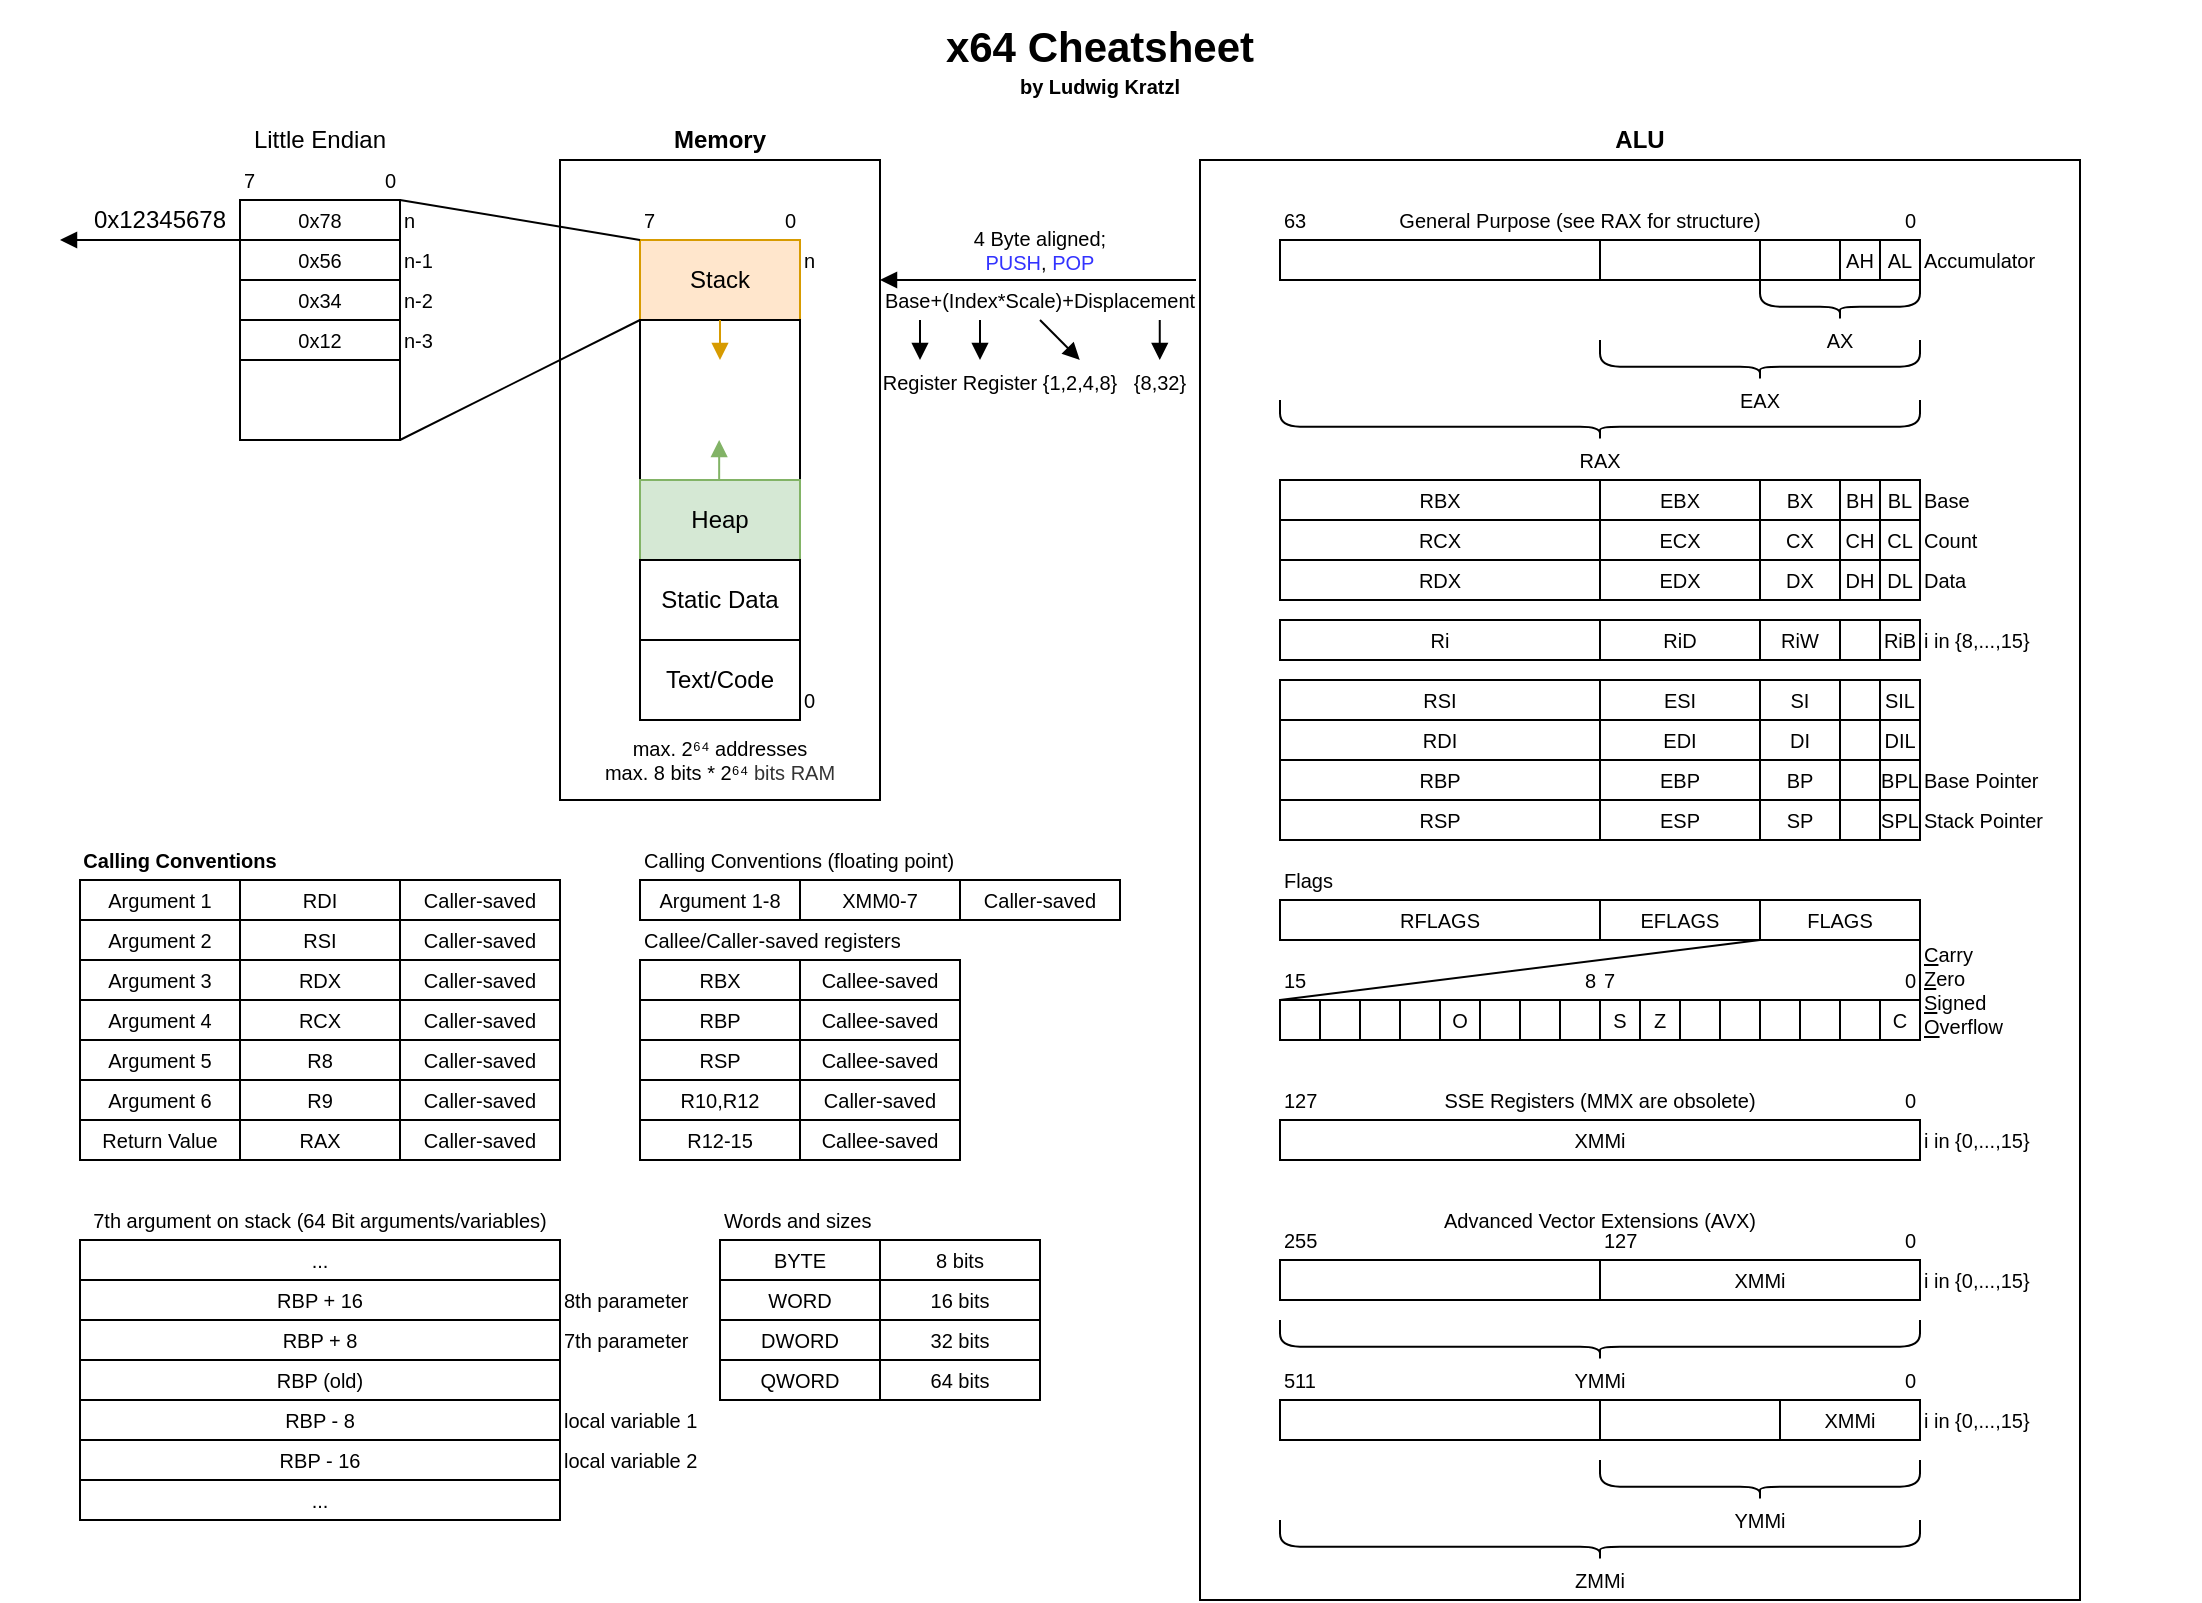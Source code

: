 <mxfile version="13.6.2" type="device"><diagram id="L7l8obHha0XomcwsgLsj" name="Page-1"><mxGraphModel dx="540" dy="326" grid="1" gridSize="10" guides="1" tooltips="1" connect="1" arrows="1" fold="1" page="1" pageScale="1" pageWidth="1100" pageHeight="850" math="0" shadow="0"><root><mxCell id="0"/><mxCell id="1" parent="0"/><mxCell id="zMJIa8qt8QKHRDl67HnO-2" value="&lt;b&gt;Memory&lt;/b&gt;" style="text;html=1;strokeColor=none;fillColor=none;align=center;verticalAlign=middle;whiteSpace=wrap;rounded=0;" parent="1" vertex="1"><mxGeometry x="280" y="60" width="160" height="20" as="geometry"/></mxCell><mxCell id="zMJIa8qt8QKHRDl67HnO-3" value="" style="rounded=0;whiteSpace=wrap;html=1;" parent="1" vertex="1"><mxGeometry x="280" y="80" width="160" height="320" as="geometry"/></mxCell><mxCell id="zMJIa8qt8QKHRDl67HnO-4" value="Stack" style="rounded=0;whiteSpace=wrap;html=1;fillColor=#ffe6cc;strokeColor=#d79b00;" parent="1" vertex="1"><mxGeometry x="320" y="120" width="80" height="40" as="geometry"/></mxCell><mxCell id="zMJIa8qt8QKHRDl67HnO-6" value="" style="rounded=0;whiteSpace=wrap;html=1;fillColor=none;" parent="1" vertex="1"><mxGeometry x="320" y="160" width="80" height="80" as="geometry"/></mxCell><mxCell id="zMJIa8qt8QKHRDl67HnO-7" value="Heap" style="rounded=0;whiteSpace=wrap;html=1;fillColor=#d5e8d4;strokeColor=#82b366;" parent="1" vertex="1"><mxGeometry x="320" y="240" width="80" height="40" as="geometry"/></mxCell><mxCell id="zMJIa8qt8QKHRDl67HnO-8" value="" style="endArrow=block;html=1;endFill=1;fillColor=#d5e8d4;strokeColor=#82b366;" parent="1" edge="1"><mxGeometry width="50" height="50" relative="1" as="geometry"><mxPoint x="359.58" y="240" as="sourcePoint"/><mxPoint x="359.58" y="220" as="targetPoint"/></mxGeometry></mxCell><mxCell id="zMJIa8qt8QKHRDl67HnO-10" value="" style="endArrow=block;html=1;endFill=1;fillColor=#ffe6cc;strokeColor=#d79b00;" parent="1" edge="1"><mxGeometry width="50" height="50" relative="1" as="geometry"><mxPoint x="360.0" y="160" as="sourcePoint"/><mxPoint x="360.0" y="180" as="targetPoint"/></mxGeometry></mxCell><mxCell id="zMJIa8qt8QKHRDl67HnO-11" value="0" style="text;html=1;strokeColor=none;fillColor=none;align=left;verticalAlign=middle;whiteSpace=wrap;rounded=0;fontSize=10;" parent="1" vertex="1"><mxGeometry x="400" y="340" width="40" height="20" as="geometry"/></mxCell><mxCell id="zMJIa8qt8QKHRDl67HnO-12" value="n" style="text;html=1;strokeColor=none;fillColor=none;align=left;verticalAlign=middle;whiteSpace=wrap;rounded=0;fontSize=10;horizontal=1;" parent="1" vertex="1"><mxGeometry x="400" y="120" width="40" height="20" as="geometry"/></mxCell><mxCell id="zMJIa8qt8QKHRDl67HnO-14" value="0" style="text;html=1;strokeColor=none;fillColor=none;align=right;verticalAlign=middle;whiteSpace=wrap;rounded=0;fontSize=10;" parent="1" vertex="1"><mxGeometry x="360" y="100" width="40" height="20" as="geometry"/></mxCell><mxCell id="zMJIa8qt8QKHRDl67HnO-15" value="7" style="text;html=1;strokeColor=none;fillColor=none;align=left;verticalAlign=middle;whiteSpace=wrap;rounded=0;fontSize=10;" parent="1" vertex="1"><mxGeometry x="320" y="100" width="40" height="20" as="geometry"/></mxCell><mxCell id="zMJIa8qt8QKHRDl67HnO-16" value="Static Data" style="rounded=0;whiteSpace=wrap;html=1;" parent="1" vertex="1"><mxGeometry x="320" y="280" width="80" height="40" as="geometry"/></mxCell><mxCell id="zMJIa8qt8QKHRDl67HnO-17" value="Text/Code" style="rounded=0;whiteSpace=wrap;html=1;" parent="1" vertex="1"><mxGeometry x="320" y="320" width="80" height="40" as="geometry"/></mxCell><mxCell id="zMJIa8qt8QKHRDl67HnO-18" value="&lt;font style=&quot;font-size: 10px&quot;&gt;max. 2⁶⁴ addresses&lt;br&gt;max. 8 bits * 2⁶⁴&amp;nbsp;&lt;font color=&quot;#333333&quot; style=&quot;font-size: 10px&quot;&gt;&lt;span style=&quot;background-color: rgb(255 , 255 , 255)&quot;&gt;bits RAM&lt;/span&gt;&lt;/font&gt;&lt;/font&gt;" style="text;html=1;strokeColor=none;fillColor=none;align=center;verticalAlign=middle;whiteSpace=wrap;rounded=0;fontSize=10;" parent="1" vertex="1"><mxGeometry x="280" y="360" width="160" height="40" as="geometry"/></mxCell><mxCell id="zMJIa8qt8QKHRDl67HnO-19" value="" style="rounded=0;whiteSpace=wrap;html=1;fillColor=none;fontSize=10;align=left;" parent="1" vertex="1"><mxGeometry x="120" y="100" width="80" height="120" as="geometry"/></mxCell><mxCell id="zMJIa8qt8QKHRDl67HnO-22" value="0x78" style="rounded=0;whiteSpace=wrap;html=1;fillColor=none;fontSize=10;align=center;" parent="1" vertex="1"><mxGeometry x="120" y="100" width="80" height="20" as="geometry"/></mxCell><mxCell id="zMJIa8qt8QKHRDl67HnO-29" style="edgeStyle=orthogonalEdgeStyle;rounded=0;orthogonalLoop=1;jettySize=auto;html=1;exitX=0;exitY=0;exitDx=0;exitDy=0;endArrow=block;endFill=1;fontSize=10;" parent="1" source="zMJIa8qt8QKHRDl67HnO-23" edge="1"><mxGeometry relative="1" as="geometry"><mxPoint x="30" y="120" as="targetPoint"/><Array as="points"><mxPoint x="100" y="120"/><mxPoint x="100" y="120"/></Array></mxGeometry></mxCell><mxCell id="zMJIa8qt8QKHRDl67HnO-23" value="0x56" style="rounded=0;whiteSpace=wrap;html=1;fillColor=none;fontSize=10;align=center;" parent="1" vertex="1"><mxGeometry x="120" y="120" width="80" height="20" as="geometry"/></mxCell><mxCell id="zMJIa8qt8QKHRDl67HnO-24" value="0x34" style="rounded=0;whiteSpace=wrap;html=1;fillColor=none;fontSize=10;align=center;" parent="1" vertex="1"><mxGeometry x="120" y="140" width="80" height="20" as="geometry"/></mxCell><mxCell id="zMJIa8qt8QKHRDl67HnO-25" value="0x12" style="rounded=0;whiteSpace=wrap;html=1;fillColor=none;fontSize=10;align=center;" parent="1" vertex="1"><mxGeometry x="120" y="160" width="80" height="20" as="geometry"/></mxCell><mxCell id="zMJIa8qt8QKHRDl67HnO-26" value="7" style="text;html=1;strokeColor=none;fillColor=none;align=left;verticalAlign=middle;whiteSpace=wrap;rounded=0;fontSize=10;" parent="1" vertex="1"><mxGeometry x="120" y="80" width="40" height="20" as="geometry"/></mxCell><mxCell id="zMJIa8qt8QKHRDl67HnO-27" value="0" style="text;html=1;strokeColor=none;fillColor=none;align=right;verticalAlign=middle;whiteSpace=wrap;rounded=0;fontSize=10;" parent="1" vertex="1"><mxGeometry x="160" y="80" width="40" height="20" as="geometry"/></mxCell><mxCell id="zMJIa8qt8QKHRDl67HnO-28" value="Little Endian" style="text;html=1;strokeColor=none;fillColor=none;align=center;verticalAlign=middle;whiteSpace=wrap;rounded=0;" parent="1" vertex="1"><mxGeometry x="120" y="60" width="80" height="20" as="geometry"/></mxCell><mxCell id="zMJIa8qt8QKHRDl67HnO-30" value="0x12345678" style="text;html=1;strokeColor=none;fillColor=none;align=center;verticalAlign=middle;whiteSpace=wrap;rounded=0;" parent="1" vertex="1"><mxGeometry x="40" y="100" width="80" height="20" as="geometry"/></mxCell><mxCell id="zMJIa8qt8QKHRDl67HnO-32" value="" style="endArrow=none;html=1;fontSize=10;exitX=1;exitY=1;exitDx=0;exitDy=0;entryX=0;entryY=0;entryDx=0;entryDy=0;" parent="1" source="zMJIa8qt8QKHRDl67HnO-19" target="zMJIa8qt8QKHRDl67HnO-6" edge="1"><mxGeometry width="50" height="50" relative="1" as="geometry"><mxPoint x="230" y="230" as="sourcePoint"/><mxPoint x="280" y="180" as="targetPoint"/></mxGeometry></mxCell><mxCell id="zMJIa8qt8QKHRDl67HnO-33" value="" style="endArrow=none;html=1;fontSize=10;entryX=0;entryY=0;entryDx=0;entryDy=0;exitX=1;exitY=1;exitDx=0;exitDy=0;" parent="1" source="zMJIa8qt8QKHRDl67HnO-27" target="zMJIa8qt8QKHRDl67HnO-4" edge="1"><mxGeometry width="50" height="50" relative="1" as="geometry"><mxPoint x="230" y="230" as="sourcePoint"/><mxPoint x="280" y="180" as="targetPoint"/></mxGeometry></mxCell><mxCell id="zMJIa8qt8QKHRDl67HnO-34" value="n" style="text;html=1;strokeColor=none;fillColor=none;align=left;verticalAlign=middle;whiteSpace=wrap;rounded=0;fontSize=10;horizontal=1;" parent="1" vertex="1"><mxGeometry x="200" y="100" width="40" height="20" as="geometry"/></mxCell><mxCell id="zMJIa8qt8QKHRDl67HnO-35" value="n-1" style="text;html=1;strokeColor=none;fillColor=none;align=left;verticalAlign=middle;whiteSpace=wrap;rounded=0;fontSize=10;horizontal=1;" parent="1" vertex="1"><mxGeometry x="200" y="120" width="40" height="20" as="geometry"/></mxCell><mxCell id="zMJIa8qt8QKHRDl67HnO-36" value="n-2" style="text;html=1;strokeColor=none;fillColor=none;align=left;verticalAlign=middle;whiteSpace=wrap;rounded=0;fontSize=10;horizontal=1;" parent="1" vertex="1"><mxGeometry x="200" y="140" width="40" height="20" as="geometry"/></mxCell><mxCell id="zMJIa8qt8QKHRDl67HnO-37" value="n-3" style="text;html=1;strokeColor=none;fillColor=none;align=left;verticalAlign=middle;whiteSpace=wrap;rounded=0;fontSize=10;horizontal=1;" parent="1" vertex="1"><mxGeometry x="200" y="160" width="40" height="20" as="geometry"/></mxCell><mxCell id="zMJIa8qt8QKHRDl67HnO-40" value="" style="rounded=0;whiteSpace=wrap;html=1;" parent="1" vertex="1"><mxGeometry x="600" y="80" width="440" height="720" as="geometry"/></mxCell><mxCell id="zMJIa8qt8QKHRDl67HnO-41" value="&lt;b&gt;ALU&lt;/b&gt;" style="text;html=1;strokeColor=none;fillColor=none;align=center;verticalAlign=middle;whiteSpace=wrap;rounded=0;" parent="1" vertex="1"><mxGeometry x="600" y="60" width="440" height="20" as="geometry"/></mxCell><mxCell id="zMJIa8qt8QKHRDl67HnO-42" value="" style="endArrow=block;html=1;fontSize=10;entryX=1;entryY=1;entryDx=0;entryDy=0;endFill=1;" parent="1" target="zMJIa8qt8QKHRDl67HnO-12" edge="1"><mxGeometry width="50" height="50" relative="1" as="geometry"><mxPoint x="598" y="140" as="sourcePoint"/><mxPoint x="550" y="110" as="targetPoint"/></mxGeometry></mxCell><mxCell id="zMJIa8qt8QKHRDl67HnO-43" value="4 Byte aligned;&lt;br&gt;&lt;font color=&quot;#3333ff&quot;&gt;PUSH&lt;/font&gt;, &lt;font color=&quot;#3333ff&quot;&gt;POP&lt;/font&gt;" style="text;html=1;strokeColor=none;fillColor=none;align=center;verticalAlign=middle;whiteSpace=wrap;rounded=0;fontSize=10;" parent="1" vertex="1"><mxGeometry x="450" y="110" width="140" height="30" as="geometry"/></mxCell><mxCell id="zMJIa8qt8QKHRDl67HnO-44" value="Base+(Index*Scale)+Displacement" style="text;html=1;strokeColor=none;fillColor=none;align=center;verticalAlign=middle;whiteSpace=wrap;rounded=0;fontSize=10;" parent="1" vertex="1"><mxGeometry x="440" y="140" width="160" height="20" as="geometry"/></mxCell><mxCell id="zMJIa8qt8QKHRDl67HnO-45" value="" style="endArrow=block;html=1;fontSize=10;endFill=1;" parent="1" target="zMJIa8qt8QKHRDl67HnO-46" edge="1"><mxGeometry width="50" height="50" relative="1" as="geometry"><mxPoint x="460" y="160" as="sourcePoint"/><mxPoint x="460" y="180" as="targetPoint"/></mxGeometry></mxCell><mxCell id="zMJIa8qt8QKHRDl67HnO-46" value="&lt;font style=&quot;font-size: 10px&quot;&gt;Register&lt;/font&gt;" style="text;html=1;strokeColor=none;fillColor=none;align=center;verticalAlign=bottom;whiteSpace=wrap;rounded=0;" parent="1" vertex="1"><mxGeometry x="440" y="180" width="40" height="20" as="geometry"/></mxCell><mxCell id="zMJIa8qt8QKHRDl67HnO-47" value="&lt;font style=&quot;font-size: 10px&quot;&gt;Register&lt;/font&gt;" style="text;html=1;strokeColor=none;fillColor=none;align=center;verticalAlign=bottom;whiteSpace=wrap;rounded=0;" parent="1" vertex="1"><mxGeometry x="480" y="180" width="40" height="20" as="geometry"/></mxCell><mxCell id="zMJIa8qt8QKHRDl67HnO-48" value="&lt;font style=&quot;font-size: 10px&quot;&gt;{1,2,4,8}&lt;/font&gt;" style="text;html=1;strokeColor=none;fillColor=none;align=center;verticalAlign=bottom;whiteSpace=wrap;rounded=0;" parent="1" vertex="1"><mxGeometry x="520" y="180" width="40" height="20" as="geometry"/></mxCell><mxCell id="zMJIa8qt8QKHRDl67HnO-49" value="&lt;font style=&quot;font-size: 10px&quot;&gt;{8,32}&lt;/font&gt;" style="text;html=1;strokeColor=none;fillColor=none;align=center;verticalAlign=bottom;whiteSpace=wrap;rounded=0;" parent="1" vertex="1"><mxGeometry x="560" y="180" width="40" height="20" as="geometry"/></mxCell><mxCell id="zMJIa8qt8QKHRDl67HnO-50" value="" style="endArrow=block;html=1;fontSize=10;endFill=1;" parent="1" edge="1"><mxGeometry width="50" height="50" relative="1" as="geometry"><mxPoint x="490" y="160" as="sourcePoint"/><mxPoint x="490" y="180" as="targetPoint"/></mxGeometry></mxCell><mxCell id="zMJIa8qt8QKHRDl67HnO-51" value="" style="endArrow=block;html=1;fontSize=10;endFill=1;exitX=0.5;exitY=1;exitDx=0;exitDy=0;" parent="1" source="zMJIa8qt8QKHRDl67HnO-44" edge="1"><mxGeometry width="50" height="50" relative="1" as="geometry"><mxPoint x="539.88" y="160" as="sourcePoint"/><mxPoint x="539.88" y="180" as="targetPoint"/></mxGeometry></mxCell><mxCell id="zMJIa8qt8QKHRDl67HnO-52" value="" style="endArrow=block;html=1;fontSize=10;endFill=1;" parent="1" edge="1"><mxGeometry width="50" height="50" relative="1" as="geometry"><mxPoint x="579.88" y="160" as="sourcePoint"/><mxPoint x="579.88" y="180" as="targetPoint"/></mxGeometry></mxCell><mxCell id="zMJIa8qt8QKHRDl67HnO-165" value="" style="group" parent="1" vertex="1" connectable="0"><mxGeometry x="640" y="540" width="390" height="260" as="geometry"/></mxCell><mxCell id="zMJIa8qt8QKHRDl67HnO-130" value="SSE Registers (MMX are obsolete)" style="text;html=1;strokeColor=none;fillColor=none;align=center;verticalAlign=middle;whiteSpace=wrap;rounded=0;fontSize=10;" parent="zMJIa8qt8QKHRDl67HnO-165" vertex="1"><mxGeometry width="320" height="20" as="geometry"/></mxCell><mxCell id="zMJIa8qt8QKHRDl67HnO-139" value="XMMi" style="rounded=0;whiteSpace=wrap;html=1;fillColor=none;fontSize=10;align=center;" parent="zMJIa8qt8QKHRDl67HnO-165" vertex="1"><mxGeometry y="20" width="320" height="20" as="geometry"/></mxCell><mxCell id="zMJIa8qt8QKHRDl67HnO-140" value="i in {0,...,15}" style="text;html=1;strokeColor=none;fillColor=none;align=left;verticalAlign=middle;whiteSpace=wrap;rounded=0;fontSize=10;" parent="zMJIa8qt8QKHRDl67HnO-165" vertex="1"><mxGeometry x="320" y="20" width="70" height="20" as="geometry"/></mxCell><mxCell id="zMJIa8qt8QKHRDl67HnO-141" value="Advanced Vector Extensions (AVX)" style="text;html=1;strokeColor=none;fillColor=none;align=center;verticalAlign=middle;whiteSpace=wrap;rounded=0;fontSize=10;" parent="zMJIa8qt8QKHRDl67HnO-165" vertex="1"><mxGeometry y="60" width="320" height="20" as="geometry"/></mxCell><mxCell id="zMJIa8qt8QKHRDl67HnO-142" value="" style="rounded=0;whiteSpace=wrap;html=1;fillColor=none;fontSize=10;align=center;" parent="zMJIa8qt8QKHRDl67HnO-165" vertex="1"><mxGeometry y="90" width="320" height="20" as="geometry"/></mxCell><mxCell id="zMJIa8qt8QKHRDl67HnO-143" value="0" style="text;html=1;strokeColor=none;fillColor=none;align=right;verticalAlign=middle;whiteSpace=wrap;rounded=0;fontSize=10;" parent="zMJIa8qt8QKHRDl67HnO-165" vertex="1"><mxGeometry x="280" y="70" width="40" height="20" as="geometry"/></mxCell><mxCell id="zMJIa8qt8QKHRDl67HnO-144" value="255" style="text;html=1;strokeColor=none;fillColor=none;align=left;verticalAlign=middle;whiteSpace=wrap;rounded=0;fontSize=10;" parent="zMJIa8qt8QKHRDl67HnO-165" vertex="1"><mxGeometry y="70" width="40" height="20" as="geometry"/></mxCell><mxCell id="zMJIa8qt8QKHRDl67HnO-145" value="" style="rounded=0;whiteSpace=wrap;html=1;fillColor=none;fontSize=10;align=center;" parent="zMJIa8qt8QKHRDl67HnO-165" vertex="1"><mxGeometry y="160" width="320" height="20" as="geometry"/></mxCell><mxCell id="zMJIa8qt8QKHRDl67HnO-146" value="511" style="text;html=1;strokeColor=none;fillColor=none;align=left;verticalAlign=middle;whiteSpace=wrap;rounded=0;fontSize=10;" parent="zMJIa8qt8QKHRDl67HnO-165" vertex="1"><mxGeometry y="140" width="40" height="20" as="geometry"/></mxCell><mxCell id="zMJIa8qt8QKHRDl67HnO-147" value="0" style="text;html=1;strokeColor=none;fillColor=none;align=right;verticalAlign=middle;whiteSpace=wrap;rounded=0;fontSize=10;" parent="zMJIa8qt8QKHRDl67HnO-165" vertex="1"><mxGeometry x="280" y="140" width="40" height="20" as="geometry"/></mxCell><mxCell id="zMJIa8qt8QKHRDl67HnO-148" value="i in {0,...,15}" style="text;html=1;strokeColor=none;fillColor=none;align=left;verticalAlign=middle;whiteSpace=wrap;rounded=0;fontSize=10;" parent="zMJIa8qt8QKHRDl67HnO-165" vertex="1"><mxGeometry x="320" y="90" width="70" height="20" as="geometry"/></mxCell><mxCell id="zMJIa8qt8QKHRDl67HnO-149" value="i in {0,...,15}" style="text;html=1;strokeColor=none;fillColor=none;align=left;verticalAlign=middle;whiteSpace=wrap;rounded=0;fontSize=10;" parent="zMJIa8qt8QKHRDl67HnO-165" vertex="1"><mxGeometry x="320" y="160" width="70" height="20" as="geometry"/></mxCell><mxCell id="zMJIa8qt8QKHRDl67HnO-151" value="XMMi" style="rounded=0;whiteSpace=wrap;html=1;fillColor=none;fontSize=10;align=center;" parent="zMJIa8qt8QKHRDl67HnO-165" vertex="1"><mxGeometry x="160" y="90" width="160" height="20" as="geometry"/></mxCell><mxCell id="zMJIa8qt8QKHRDl67HnO-152" value="127" style="text;html=1;strokeColor=none;fillColor=none;align=left;verticalAlign=middle;whiteSpace=wrap;rounded=0;fontSize=10;" parent="zMJIa8qt8QKHRDl67HnO-165" vertex="1"><mxGeometry x="160" y="70" width="40" height="20" as="geometry"/></mxCell><mxCell id="zMJIa8qt8QKHRDl67HnO-153" value="" style="shape=curlyBracket;whiteSpace=wrap;html=1;rounded=1;fillColor=none;fontSize=10;align=center;size=0.333;rotation=-90;" parent="zMJIa8qt8QKHRDl67HnO-165" vertex="1"><mxGeometry x="150" y="-30" width="20" height="320" as="geometry"/></mxCell><mxCell id="zMJIa8qt8QKHRDl67HnO-154" value="YMMi" style="text;html=1;strokeColor=none;fillColor=none;align=center;verticalAlign=middle;whiteSpace=wrap;rounded=0;fontSize=10;" parent="zMJIa8qt8QKHRDl67HnO-165" vertex="1"><mxGeometry x="140" y="140" width="40" height="20" as="geometry"/></mxCell><mxCell id="zMJIa8qt8QKHRDl67HnO-155" value="" style="rounded=0;whiteSpace=wrap;html=1;fillColor=none;fontSize=10;align=center;" parent="zMJIa8qt8QKHRDl67HnO-165" vertex="1"><mxGeometry x="160" y="160" width="160" height="20" as="geometry"/></mxCell><mxCell id="zMJIa8qt8QKHRDl67HnO-156" value="XMMi" style="rounded=0;whiteSpace=wrap;html=1;fillColor=none;fontSize=10;align=center;" parent="zMJIa8qt8QKHRDl67HnO-165" vertex="1"><mxGeometry x="250" y="160" width="70" height="20" as="geometry"/></mxCell><mxCell id="zMJIa8qt8QKHRDl67HnO-157" value="" style="shape=curlyBracket;whiteSpace=wrap;html=1;rounded=1;fillColor=none;fontSize=10;align=center;size=0.333;rotation=-90;" parent="zMJIa8qt8QKHRDl67HnO-165" vertex="1"><mxGeometry x="230" y="120" width="20" height="160" as="geometry"/></mxCell><mxCell id="zMJIa8qt8QKHRDl67HnO-158" value="YMMi" style="text;html=1;strokeColor=none;fillColor=none;align=center;verticalAlign=middle;whiteSpace=wrap;rounded=0;fontSize=10;" parent="zMJIa8qt8QKHRDl67HnO-165" vertex="1"><mxGeometry x="220" y="210" width="40" height="20" as="geometry"/></mxCell><mxCell id="zMJIa8qt8QKHRDl67HnO-159" value="" style="shape=curlyBracket;whiteSpace=wrap;html=1;rounded=1;fillColor=none;fontSize=10;align=center;size=0.333;rotation=-90;" parent="zMJIa8qt8QKHRDl67HnO-165" vertex="1"><mxGeometry x="150" y="70" width="20" height="320" as="geometry"/></mxCell><mxCell id="zMJIa8qt8QKHRDl67HnO-160" value="ZMMi" style="text;html=1;strokeColor=none;fillColor=none;align=center;verticalAlign=middle;whiteSpace=wrap;rounded=0;fontSize=10;" parent="zMJIa8qt8QKHRDl67HnO-165" vertex="1"><mxGeometry x="140" y="240" width="40" height="20" as="geometry"/></mxCell><mxCell id="zMJIa8qt8QKHRDl67HnO-163" value="0" style="text;html=1;strokeColor=none;fillColor=none;align=right;verticalAlign=middle;whiteSpace=wrap;rounded=0;fontSize=10;" parent="zMJIa8qt8QKHRDl67HnO-165" vertex="1"><mxGeometry x="280" width="40" height="20" as="geometry"/></mxCell><mxCell id="zMJIa8qt8QKHRDl67HnO-164" value="127" style="text;html=1;strokeColor=none;fillColor=none;align=left;verticalAlign=middle;whiteSpace=wrap;rounded=0;fontSize=10;" parent="zMJIa8qt8QKHRDl67HnO-165" vertex="1"><mxGeometry width="40" height="20" as="geometry"/></mxCell><mxCell id="zMJIa8qt8QKHRDl67HnO-166" value="" style="group" parent="1" vertex="1" connectable="0"><mxGeometry x="630" y="100" width="400" height="320" as="geometry"/></mxCell><mxCell id="zMJIa8qt8QKHRDl67HnO-64" value="" style="shape=curlyBracket;whiteSpace=wrap;html=1;rounded=1;fillColor=none;fontSize=10;align=center;size=0.333;rotation=-90;" parent="zMJIa8qt8QKHRDl67HnO-166" vertex="1"><mxGeometry x="280" y="10" width="20" height="80" as="geometry"/></mxCell><mxCell id="zMJIa8qt8QKHRDl67HnO-65" value="AX" style="text;html=1;strokeColor=none;fillColor=none;align=center;verticalAlign=middle;whiteSpace=wrap;rounded=0;fontSize=10;" parent="zMJIa8qt8QKHRDl67HnO-166" vertex="1"><mxGeometry x="270" y="60" width="40" height="20" as="geometry"/></mxCell><mxCell id="zMJIa8qt8QKHRDl67HnO-66" value="" style="shape=curlyBracket;whiteSpace=wrap;html=1;rounded=1;fillColor=none;fontSize=10;align=center;size=0.333;rotation=-90;" parent="zMJIa8qt8QKHRDl67HnO-166" vertex="1"><mxGeometry x="240" width="20" height="160" as="geometry"/></mxCell><mxCell id="zMJIa8qt8QKHRDl67HnO-68" value="EAX" style="text;html=1;strokeColor=none;fillColor=none;align=center;verticalAlign=middle;whiteSpace=wrap;rounded=0;fontSize=10;" parent="zMJIa8qt8QKHRDl67HnO-166" vertex="1"><mxGeometry x="230" y="90" width="40" height="20" as="geometry"/></mxCell><mxCell id="zMJIa8qt8QKHRDl67HnO-69" value="" style="shape=curlyBracket;whiteSpace=wrap;html=1;rounded=1;fillColor=none;fontSize=10;align=center;size=0.333;rotation=-90;" parent="zMJIa8qt8QKHRDl67HnO-166" vertex="1"><mxGeometry x="160" y="-50" width="20" height="320" as="geometry"/></mxCell><mxCell id="zMJIa8qt8QKHRDl67HnO-70" value="RAX" style="text;html=1;strokeColor=none;fillColor=none;align=center;verticalAlign=middle;whiteSpace=wrap;rounded=0;fontSize=10;" parent="zMJIa8qt8QKHRDl67HnO-166" vertex="1"><mxGeometry x="150" y="120" width="40" height="20" as="geometry"/></mxCell><mxCell id="zMJIa8qt8QKHRDl67HnO-71" value="" style="group" parent="zMJIa8qt8QKHRDl67HnO-166" vertex="1" connectable="0"><mxGeometry x="10" y="20" width="320" height="20" as="geometry"/></mxCell><mxCell id="zMJIa8qt8QKHRDl67HnO-56" value="" style="rounded=0;whiteSpace=wrap;html=1;fillColor=none;fontSize=10;align=center;" parent="zMJIa8qt8QKHRDl67HnO-71" vertex="1"><mxGeometry width="160" height="20" as="geometry"/></mxCell><mxCell id="zMJIa8qt8QKHRDl67HnO-57" value="" style="rounded=0;whiteSpace=wrap;html=1;fillColor=none;fontSize=10;align=center;" parent="zMJIa8qt8QKHRDl67HnO-71" vertex="1"><mxGeometry x="160" width="80" height="20" as="geometry"/></mxCell><mxCell id="zMJIa8qt8QKHRDl67HnO-58" value="" style="rounded=0;whiteSpace=wrap;html=1;fillColor=none;fontSize=10;align=center;" parent="zMJIa8qt8QKHRDl67HnO-71" vertex="1"><mxGeometry x="240" width="40" height="20" as="geometry"/></mxCell><mxCell id="zMJIa8qt8QKHRDl67HnO-62" value="AH" style="rounded=0;whiteSpace=wrap;html=1;fillColor=none;fontSize=10;align=center;" parent="zMJIa8qt8QKHRDl67HnO-71" vertex="1"><mxGeometry x="280" width="20" height="20" as="geometry"/></mxCell><mxCell id="zMJIa8qt8QKHRDl67HnO-63" value="AL" style="rounded=0;whiteSpace=wrap;html=1;fillColor=none;fontSize=10;align=center;" parent="zMJIa8qt8QKHRDl67HnO-71" vertex="1"><mxGeometry x="300" width="20" height="20" as="geometry"/></mxCell><mxCell id="zMJIa8qt8QKHRDl67HnO-72" value="" style="group" parent="zMJIa8qt8QKHRDl67HnO-166" vertex="1" connectable="0"><mxGeometry x="10" y="140" width="320" height="20" as="geometry"/></mxCell><mxCell id="zMJIa8qt8QKHRDl67HnO-73" value="RBX" style="rounded=0;whiteSpace=wrap;html=1;fillColor=none;fontSize=10;align=center;" parent="zMJIa8qt8QKHRDl67HnO-72" vertex="1"><mxGeometry width="160" height="20" as="geometry"/></mxCell><mxCell id="zMJIa8qt8QKHRDl67HnO-74" value="EBX" style="rounded=0;whiteSpace=wrap;html=1;fillColor=none;fontSize=10;align=center;" parent="zMJIa8qt8QKHRDl67HnO-72" vertex="1"><mxGeometry x="160" width="80" height="20" as="geometry"/></mxCell><mxCell id="zMJIa8qt8QKHRDl67HnO-75" value="BX" style="rounded=0;whiteSpace=wrap;html=1;fillColor=none;fontSize=10;align=center;" parent="zMJIa8qt8QKHRDl67HnO-72" vertex="1"><mxGeometry x="240" width="40" height="20" as="geometry"/></mxCell><mxCell id="zMJIa8qt8QKHRDl67HnO-76" value="BH" style="rounded=0;whiteSpace=wrap;html=1;fillColor=none;fontSize=10;align=center;" parent="zMJIa8qt8QKHRDl67HnO-72" vertex="1"><mxGeometry x="280" width="20" height="20" as="geometry"/></mxCell><mxCell id="zMJIa8qt8QKHRDl67HnO-77" value="BL" style="rounded=0;whiteSpace=wrap;html=1;fillColor=none;fontSize=10;align=center;" parent="zMJIa8qt8QKHRDl67HnO-72" vertex="1"><mxGeometry x="300" width="20" height="20" as="geometry"/></mxCell><mxCell id="zMJIa8qt8QKHRDl67HnO-78" value="" style="group" parent="zMJIa8qt8QKHRDl67HnO-166" vertex="1" connectable="0"><mxGeometry x="10" y="160" width="320" height="20" as="geometry"/></mxCell><mxCell id="zMJIa8qt8QKHRDl67HnO-79" value="RCX" style="rounded=0;whiteSpace=wrap;html=1;fillColor=none;fontSize=10;align=center;" parent="zMJIa8qt8QKHRDl67HnO-78" vertex="1"><mxGeometry width="160" height="20" as="geometry"/></mxCell><mxCell id="zMJIa8qt8QKHRDl67HnO-80" value="ECX" style="rounded=0;whiteSpace=wrap;html=1;fillColor=none;fontSize=10;align=center;" parent="zMJIa8qt8QKHRDl67HnO-78" vertex="1"><mxGeometry x="160" width="80" height="20" as="geometry"/></mxCell><mxCell id="zMJIa8qt8QKHRDl67HnO-81" value="CX" style="rounded=0;whiteSpace=wrap;html=1;fillColor=none;fontSize=10;align=center;" parent="zMJIa8qt8QKHRDl67HnO-78" vertex="1"><mxGeometry x="240" width="40" height="20" as="geometry"/></mxCell><mxCell id="zMJIa8qt8QKHRDl67HnO-82" value="CH" style="rounded=0;whiteSpace=wrap;html=1;fillColor=none;fontSize=10;align=center;" parent="zMJIa8qt8QKHRDl67HnO-78" vertex="1"><mxGeometry x="280" width="20" height="20" as="geometry"/></mxCell><mxCell id="zMJIa8qt8QKHRDl67HnO-83" value="CL" style="rounded=0;whiteSpace=wrap;html=1;fillColor=none;fontSize=10;align=center;" parent="zMJIa8qt8QKHRDl67HnO-78" vertex="1"><mxGeometry x="300" width="20" height="20" as="geometry"/></mxCell><mxCell id="zMJIa8qt8QKHRDl67HnO-84" value="" style="group" parent="zMJIa8qt8QKHRDl67HnO-166" vertex="1" connectable="0"><mxGeometry x="10" y="180" width="320" height="20" as="geometry"/></mxCell><mxCell id="zMJIa8qt8QKHRDl67HnO-85" value="RDX" style="rounded=0;whiteSpace=wrap;html=1;fillColor=none;fontSize=10;align=center;" parent="zMJIa8qt8QKHRDl67HnO-84" vertex="1"><mxGeometry width="160" height="20" as="geometry"/></mxCell><mxCell id="zMJIa8qt8QKHRDl67HnO-86" value="EDX" style="rounded=0;whiteSpace=wrap;html=1;fillColor=none;fontSize=10;align=center;" parent="zMJIa8qt8QKHRDl67HnO-84" vertex="1"><mxGeometry x="160" width="80" height="20" as="geometry"/></mxCell><mxCell id="zMJIa8qt8QKHRDl67HnO-87" value="DX" style="rounded=0;whiteSpace=wrap;html=1;fillColor=none;fontSize=10;align=center;" parent="zMJIa8qt8QKHRDl67HnO-84" vertex="1"><mxGeometry x="240" width="40" height="20" as="geometry"/></mxCell><mxCell id="zMJIa8qt8QKHRDl67HnO-88" value="DH" style="rounded=0;whiteSpace=wrap;html=1;fillColor=none;fontSize=10;align=center;" parent="zMJIa8qt8QKHRDl67HnO-84" vertex="1"><mxGeometry x="280" width="20" height="20" as="geometry"/></mxCell><mxCell id="zMJIa8qt8QKHRDl67HnO-89" value="DL" style="rounded=0;whiteSpace=wrap;html=1;fillColor=none;fontSize=10;align=center;" parent="zMJIa8qt8QKHRDl67HnO-84" vertex="1"><mxGeometry x="300" width="20" height="20" as="geometry"/></mxCell><mxCell id="zMJIa8qt8QKHRDl67HnO-90" value="" style="group" parent="zMJIa8qt8QKHRDl67HnO-166" vertex="1" connectable="0"><mxGeometry x="10" y="210" width="320" height="20" as="geometry"/></mxCell><mxCell id="zMJIa8qt8QKHRDl67HnO-91" value="Ri" style="rounded=0;whiteSpace=wrap;html=1;fillColor=none;fontSize=10;align=center;" parent="zMJIa8qt8QKHRDl67HnO-90" vertex="1"><mxGeometry width="160" height="20" as="geometry"/></mxCell><mxCell id="zMJIa8qt8QKHRDl67HnO-92" value="RiD" style="rounded=0;whiteSpace=wrap;html=1;fillColor=none;fontSize=10;align=center;" parent="zMJIa8qt8QKHRDl67HnO-90" vertex="1"><mxGeometry x="160" width="80" height="20" as="geometry"/></mxCell><mxCell id="zMJIa8qt8QKHRDl67HnO-93" value="RiW" style="rounded=0;whiteSpace=wrap;html=1;fillColor=none;fontSize=10;align=center;" parent="zMJIa8qt8QKHRDl67HnO-90" vertex="1"><mxGeometry x="240" width="40" height="20" as="geometry"/></mxCell><mxCell id="zMJIa8qt8QKHRDl67HnO-94" value="" style="rounded=0;whiteSpace=wrap;html=1;fillColor=none;fontSize=10;align=center;" parent="zMJIa8qt8QKHRDl67HnO-90" vertex="1"><mxGeometry x="280" width="20" height="20" as="geometry"/></mxCell><mxCell id="zMJIa8qt8QKHRDl67HnO-95" value="RiB" style="rounded=0;whiteSpace=wrap;html=1;fillColor=none;fontSize=10;align=center;" parent="zMJIa8qt8QKHRDl67HnO-90" vertex="1"><mxGeometry x="300" width="20" height="20" as="geometry"/></mxCell><mxCell id="zMJIa8qt8QKHRDl67HnO-96" value="i in {8,...,15}" style="text;html=1;strokeColor=none;fillColor=none;align=left;verticalAlign=middle;whiteSpace=wrap;rounded=0;fontSize=10;" parent="zMJIa8qt8QKHRDl67HnO-166" vertex="1"><mxGeometry x="330" y="210" width="70" height="20" as="geometry"/></mxCell><mxCell id="zMJIa8qt8QKHRDl67HnO-99" value="" style="group" parent="zMJIa8qt8QKHRDl67HnO-166" vertex="1" connectable="0"><mxGeometry x="10" y="240" width="320" height="20" as="geometry"/></mxCell><mxCell id="zMJIa8qt8QKHRDl67HnO-100" value="RSI" style="rounded=0;whiteSpace=wrap;html=1;fillColor=none;fontSize=10;align=center;" parent="zMJIa8qt8QKHRDl67HnO-99" vertex="1"><mxGeometry width="160" height="20" as="geometry"/></mxCell><mxCell id="zMJIa8qt8QKHRDl67HnO-101" value="ESI" style="rounded=0;whiteSpace=wrap;html=1;fillColor=none;fontSize=10;align=center;" parent="zMJIa8qt8QKHRDl67HnO-99" vertex="1"><mxGeometry x="160" width="80" height="20" as="geometry"/></mxCell><mxCell id="zMJIa8qt8QKHRDl67HnO-102" value="SI" style="rounded=0;whiteSpace=wrap;html=1;fillColor=none;fontSize=10;align=center;" parent="zMJIa8qt8QKHRDl67HnO-99" vertex="1"><mxGeometry x="240" width="40" height="20" as="geometry"/></mxCell><mxCell id="zMJIa8qt8QKHRDl67HnO-103" value="" style="rounded=0;whiteSpace=wrap;html=1;fillColor=none;fontSize=10;align=center;" parent="zMJIa8qt8QKHRDl67HnO-99" vertex="1"><mxGeometry x="280" width="20" height="20" as="geometry"/></mxCell><mxCell id="zMJIa8qt8QKHRDl67HnO-104" value="SIL" style="rounded=0;whiteSpace=wrap;html=1;fillColor=none;fontSize=10;align=center;" parent="zMJIa8qt8QKHRDl67HnO-99" vertex="1"><mxGeometry x="300" width="20" height="20" as="geometry"/></mxCell><mxCell id="zMJIa8qt8QKHRDl67HnO-105" value="" style="group" parent="zMJIa8qt8QKHRDl67HnO-166" vertex="1" connectable="0"><mxGeometry x="10" y="260" width="320" height="20" as="geometry"/></mxCell><mxCell id="zMJIa8qt8QKHRDl67HnO-106" value="RDI" style="rounded=0;whiteSpace=wrap;html=1;fillColor=none;fontSize=10;align=center;" parent="zMJIa8qt8QKHRDl67HnO-105" vertex="1"><mxGeometry width="160" height="20" as="geometry"/></mxCell><mxCell id="zMJIa8qt8QKHRDl67HnO-107" value="EDI" style="rounded=0;whiteSpace=wrap;html=1;fillColor=none;fontSize=10;align=center;" parent="zMJIa8qt8QKHRDl67HnO-105" vertex="1"><mxGeometry x="160" width="80" height="20" as="geometry"/></mxCell><mxCell id="zMJIa8qt8QKHRDl67HnO-108" value="DI" style="rounded=0;whiteSpace=wrap;html=1;fillColor=none;fontSize=10;align=center;" parent="zMJIa8qt8QKHRDl67HnO-105" vertex="1"><mxGeometry x="240" width="40" height="20" as="geometry"/></mxCell><mxCell id="zMJIa8qt8QKHRDl67HnO-109" value="" style="rounded=0;whiteSpace=wrap;html=1;fillColor=none;fontSize=10;align=center;" parent="zMJIa8qt8QKHRDl67HnO-105" vertex="1"><mxGeometry x="280" width="20" height="20" as="geometry"/></mxCell><mxCell id="zMJIa8qt8QKHRDl67HnO-110" value="DIL" style="rounded=0;whiteSpace=wrap;html=1;fillColor=none;fontSize=10;align=center;" parent="zMJIa8qt8QKHRDl67HnO-105" vertex="1"><mxGeometry x="300" width="20" height="20" as="geometry"/></mxCell><mxCell id="zMJIa8qt8QKHRDl67HnO-111" value="" style="group" parent="zMJIa8qt8QKHRDl67HnO-166" vertex="1" connectable="0"><mxGeometry x="10" y="280" width="320" height="20" as="geometry"/></mxCell><mxCell id="zMJIa8qt8QKHRDl67HnO-112" value="RBP" style="rounded=0;whiteSpace=wrap;html=1;fillColor=none;fontSize=10;align=center;" parent="zMJIa8qt8QKHRDl67HnO-111" vertex="1"><mxGeometry width="160" height="20" as="geometry"/></mxCell><mxCell id="zMJIa8qt8QKHRDl67HnO-113" value="EBP" style="rounded=0;whiteSpace=wrap;html=1;fillColor=none;fontSize=10;align=center;" parent="zMJIa8qt8QKHRDl67HnO-111" vertex="1"><mxGeometry x="160" width="80" height="20" as="geometry"/></mxCell><mxCell id="zMJIa8qt8QKHRDl67HnO-114" value="BP" style="rounded=0;whiteSpace=wrap;html=1;fillColor=none;fontSize=10;align=center;" parent="zMJIa8qt8QKHRDl67HnO-111" vertex="1"><mxGeometry x="240" width="40" height="20" as="geometry"/></mxCell><mxCell id="zMJIa8qt8QKHRDl67HnO-115" value="" style="rounded=0;whiteSpace=wrap;html=1;fillColor=none;fontSize=10;align=center;" parent="zMJIa8qt8QKHRDl67HnO-111" vertex="1"><mxGeometry x="280" width="20" height="20" as="geometry"/></mxCell><mxCell id="zMJIa8qt8QKHRDl67HnO-116" value="BPL" style="rounded=0;whiteSpace=wrap;html=1;fillColor=none;fontSize=10;align=center;" parent="zMJIa8qt8QKHRDl67HnO-111" vertex="1"><mxGeometry x="300" width="20" height="20" as="geometry"/></mxCell><mxCell id="zMJIa8qt8QKHRDl67HnO-117" value="" style="group" parent="zMJIa8qt8QKHRDl67HnO-166" vertex="1" connectable="0"><mxGeometry x="10" y="300" width="320" height="20" as="geometry"/></mxCell><mxCell id="zMJIa8qt8QKHRDl67HnO-118" value="RSP" style="rounded=0;whiteSpace=wrap;html=1;fillColor=none;fontSize=10;align=center;" parent="zMJIa8qt8QKHRDl67HnO-117" vertex="1"><mxGeometry width="160" height="20" as="geometry"/></mxCell><mxCell id="zMJIa8qt8QKHRDl67HnO-119" value="ESP" style="rounded=0;whiteSpace=wrap;html=1;fillColor=none;fontSize=10;align=center;" parent="zMJIa8qt8QKHRDl67HnO-117" vertex="1"><mxGeometry x="160" width="80" height="20" as="geometry"/></mxCell><mxCell id="zMJIa8qt8QKHRDl67HnO-120" value="SP" style="rounded=0;whiteSpace=wrap;html=1;fillColor=none;fontSize=10;align=center;" parent="zMJIa8qt8QKHRDl67HnO-117" vertex="1"><mxGeometry x="240" width="40" height="20" as="geometry"/></mxCell><mxCell id="zMJIa8qt8QKHRDl67HnO-121" value="" style="rounded=0;whiteSpace=wrap;html=1;fillColor=none;fontSize=10;align=center;" parent="zMJIa8qt8QKHRDl67HnO-117" vertex="1"><mxGeometry x="280" width="20" height="20" as="geometry"/></mxCell><mxCell id="zMJIa8qt8QKHRDl67HnO-122" value="SPL" style="rounded=0;whiteSpace=wrap;html=1;fillColor=none;fontSize=10;align=center;" parent="zMJIa8qt8QKHRDl67HnO-117" vertex="1"><mxGeometry x="300" width="20" height="20" as="geometry"/></mxCell><mxCell id="zMJIa8qt8QKHRDl67HnO-123" value="General Purpose (see RAX for structure)" style="text;html=1;strokeColor=none;fillColor=none;align=center;verticalAlign=middle;whiteSpace=wrap;rounded=0;fontSize=10;" parent="zMJIa8qt8QKHRDl67HnO-166" vertex="1"><mxGeometry width="320" height="20" as="geometry"/></mxCell><mxCell id="zMJIa8qt8QKHRDl67HnO-124" value="Accumulator" style="text;html=1;strokeColor=none;fillColor=none;align=left;verticalAlign=middle;whiteSpace=wrap;rounded=0;fontSize=10;" parent="zMJIa8qt8QKHRDl67HnO-166" vertex="1"><mxGeometry x="330" y="20" width="70" height="20" as="geometry"/></mxCell><mxCell id="zMJIa8qt8QKHRDl67HnO-125" value="Data" style="text;html=1;strokeColor=none;fillColor=none;align=left;verticalAlign=middle;whiteSpace=wrap;rounded=0;fontSize=10;" parent="zMJIa8qt8QKHRDl67HnO-166" vertex="1"><mxGeometry x="330" y="180" width="70" height="20" as="geometry"/></mxCell><mxCell id="zMJIa8qt8QKHRDl67HnO-126" value="Count" style="text;html=1;strokeColor=none;fillColor=none;align=left;verticalAlign=middle;whiteSpace=wrap;rounded=0;fontSize=10;" parent="zMJIa8qt8QKHRDl67HnO-166" vertex="1"><mxGeometry x="330" y="160" width="70" height="20" as="geometry"/></mxCell><mxCell id="zMJIa8qt8QKHRDl67HnO-127" value="Base" style="text;html=1;strokeColor=none;fillColor=none;align=left;verticalAlign=middle;whiteSpace=wrap;rounded=0;fontSize=10;" parent="zMJIa8qt8QKHRDl67HnO-166" vertex="1"><mxGeometry x="330" y="140" width="70" height="20" as="geometry"/></mxCell><mxCell id="zMJIa8qt8QKHRDl67HnO-128" value="Stack Pointer" style="text;html=1;strokeColor=none;fillColor=none;align=left;verticalAlign=middle;whiteSpace=wrap;rounded=0;fontSize=10;" parent="zMJIa8qt8QKHRDl67HnO-166" vertex="1"><mxGeometry x="330" y="300" width="70" height="20" as="geometry"/></mxCell><mxCell id="zMJIa8qt8QKHRDl67HnO-129" value="Base Pointer" style="text;html=1;strokeColor=none;fillColor=none;align=left;verticalAlign=middle;whiteSpace=wrap;rounded=0;fontSize=10;" parent="zMJIa8qt8QKHRDl67HnO-166" vertex="1"><mxGeometry x="330" y="280" width="70" height="20" as="geometry"/></mxCell><mxCell id="zMJIa8qt8QKHRDl67HnO-161" value="0" style="text;html=1;strokeColor=none;fillColor=none;align=right;verticalAlign=middle;whiteSpace=wrap;rounded=0;fontSize=10;" parent="zMJIa8qt8QKHRDl67HnO-166" vertex="1"><mxGeometry x="290" width="40" height="20" as="geometry"/></mxCell><mxCell id="zMJIa8qt8QKHRDl67HnO-162" value="63" style="text;html=1;strokeColor=none;fillColor=none;align=left;verticalAlign=middle;whiteSpace=wrap;rounded=0;fontSize=10;" parent="zMJIa8qt8QKHRDl67HnO-166" vertex="1"><mxGeometry x="10" width="40" height="20" as="geometry"/></mxCell><mxCell id="zMJIa8qt8QKHRDl67HnO-167" value="Flags" style="text;html=1;strokeColor=none;fillColor=none;align=left;verticalAlign=middle;whiteSpace=wrap;rounded=0;fontSize=10;" parent="1" vertex="1"><mxGeometry x="640" y="430" width="40" height="20" as="geometry"/></mxCell><mxCell id="zMJIa8qt8QKHRDl67HnO-168" value="" style="group" parent="1" vertex="1" connectable="0"><mxGeometry x="640" y="450" width="320" height="20" as="geometry"/></mxCell><mxCell id="zMJIa8qt8QKHRDl67HnO-169" value="RFLAGS" style="rounded=0;whiteSpace=wrap;html=1;fillColor=none;fontSize=10;align=center;" parent="zMJIa8qt8QKHRDl67HnO-168" vertex="1"><mxGeometry width="160" height="20" as="geometry"/></mxCell><mxCell id="zMJIa8qt8QKHRDl67HnO-170" value="EFLAGS" style="rounded=0;whiteSpace=wrap;html=1;fillColor=none;fontSize=10;align=center;" parent="zMJIa8qt8QKHRDl67HnO-168" vertex="1"><mxGeometry x="160" width="80" height="20" as="geometry"/></mxCell><mxCell id="zMJIa8qt8QKHRDl67HnO-171" value="FLAGS" style="rounded=0;whiteSpace=wrap;html=1;fillColor=none;fontSize=10;align=center;" parent="zMJIa8qt8QKHRDl67HnO-168" vertex="1"><mxGeometry x="240" width="80" height="20" as="geometry"/></mxCell><mxCell id="zMJIa8qt8QKHRDl67HnO-192" value="" style="group" parent="1" vertex="1" connectable="0"><mxGeometry x="640" y="500" width="320" height="20" as="geometry"/></mxCell><mxCell id="zMJIa8qt8QKHRDl67HnO-175" value="C" style="rounded=0;whiteSpace=wrap;html=1;fillColor=none;fontSize=10;align=center;" parent="zMJIa8qt8QKHRDl67HnO-192" vertex="1"><mxGeometry x="300" width="20" height="20" as="geometry"/></mxCell><mxCell id="zMJIa8qt8QKHRDl67HnO-176" value="" style="rounded=0;whiteSpace=wrap;html=1;fillColor=none;fontSize=10;align=left;" parent="zMJIa8qt8QKHRDl67HnO-192" vertex="1"><mxGeometry x="280" width="20" height="20" as="geometry"/></mxCell><mxCell id="zMJIa8qt8QKHRDl67HnO-177" value="" style="rounded=0;whiteSpace=wrap;html=1;fillColor=none;fontSize=10;align=left;" parent="zMJIa8qt8QKHRDl67HnO-192" vertex="1"><mxGeometry x="260" width="20" height="20" as="geometry"/></mxCell><mxCell id="zMJIa8qt8QKHRDl67HnO-178" value="" style="rounded=0;whiteSpace=wrap;html=1;fillColor=none;fontSize=10;align=left;" parent="zMJIa8qt8QKHRDl67HnO-192" vertex="1"><mxGeometry x="240" width="20" height="20" as="geometry"/></mxCell><mxCell id="zMJIa8qt8QKHRDl67HnO-179" value="" style="rounded=0;whiteSpace=wrap;html=1;fillColor=none;fontSize=10;align=left;" parent="zMJIa8qt8QKHRDl67HnO-192" vertex="1"><mxGeometry x="220" width="20" height="20" as="geometry"/></mxCell><mxCell id="zMJIa8qt8QKHRDl67HnO-180" value="" style="rounded=0;whiteSpace=wrap;html=1;fillColor=none;fontSize=10;align=left;" parent="zMJIa8qt8QKHRDl67HnO-192" vertex="1"><mxGeometry x="200" width="20" height="20" as="geometry"/></mxCell><mxCell id="zMJIa8qt8QKHRDl67HnO-181" value="Z" style="rounded=0;whiteSpace=wrap;html=1;fillColor=none;fontSize=10;align=center;" parent="zMJIa8qt8QKHRDl67HnO-192" vertex="1"><mxGeometry x="180" width="20" height="20" as="geometry"/></mxCell><mxCell id="zMJIa8qt8QKHRDl67HnO-182" value="S" style="rounded=0;whiteSpace=wrap;html=1;fillColor=none;fontSize=10;align=center;" parent="zMJIa8qt8QKHRDl67HnO-192" vertex="1"><mxGeometry x="160" width="20" height="20" as="geometry"/></mxCell><mxCell id="zMJIa8qt8QKHRDl67HnO-183" value="" style="rounded=0;whiteSpace=wrap;html=1;fillColor=none;fontSize=10;align=left;" parent="zMJIa8qt8QKHRDl67HnO-192" vertex="1"><mxGeometry x="140" width="20" height="20" as="geometry"/></mxCell><mxCell id="zMJIa8qt8QKHRDl67HnO-184" value="" style="rounded=0;whiteSpace=wrap;html=1;fillColor=none;fontSize=10;align=left;" parent="zMJIa8qt8QKHRDl67HnO-192" vertex="1"><mxGeometry x="120" width="20" height="20" as="geometry"/></mxCell><mxCell id="zMJIa8qt8QKHRDl67HnO-185" value="" style="rounded=0;whiteSpace=wrap;html=1;fillColor=none;fontSize=10;align=left;" parent="zMJIa8qt8QKHRDl67HnO-192" vertex="1"><mxGeometry x="100" width="20" height="20" as="geometry"/></mxCell><mxCell id="zMJIa8qt8QKHRDl67HnO-186" value="O" style="rounded=0;whiteSpace=wrap;html=1;fillColor=none;fontSize=10;align=center;" parent="zMJIa8qt8QKHRDl67HnO-192" vertex="1"><mxGeometry x="80" width="20" height="20" as="geometry"/></mxCell><mxCell id="zMJIa8qt8QKHRDl67HnO-187" value="" style="rounded=0;whiteSpace=wrap;html=1;fillColor=none;fontSize=10;align=left;" parent="zMJIa8qt8QKHRDl67HnO-192" vertex="1"><mxGeometry x="60" width="20" height="20" as="geometry"/></mxCell><mxCell id="zMJIa8qt8QKHRDl67HnO-188" value="" style="rounded=0;whiteSpace=wrap;html=1;fillColor=none;fontSize=10;align=left;" parent="zMJIa8qt8QKHRDl67HnO-192" vertex="1"><mxGeometry x="40" width="20" height="20" as="geometry"/></mxCell><mxCell id="zMJIa8qt8QKHRDl67HnO-189" value="" style="rounded=0;whiteSpace=wrap;html=1;fillColor=none;fontSize=10;align=left;" parent="zMJIa8qt8QKHRDl67HnO-192" vertex="1"><mxGeometry x="20" width="20" height="20" as="geometry"/></mxCell><mxCell id="zMJIa8qt8QKHRDl67HnO-190" value="" style="rounded=0;whiteSpace=wrap;html=1;fillColor=none;fontSize=10;align=left;" parent="zMJIa8qt8QKHRDl67HnO-192" vertex="1"><mxGeometry width="20" height="20" as="geometry"/></mxCell><mxCell id="zMJIa8qt8QKHRDl67HnO-193" value="" style="endArrow=none;html=1;fontSize=10;exitX=0;exitY=0;exitDx=0;exitDy=0;entryX=1;entryY=1;entryDx=0;entryDy=0;" parent="1" source="zMJIa8qt8QKHRDl67HnO-190" target="zMJIa8qt8QKHRDl67HnO-170" edge="1"><mxGeometry width="50" height="50" relative="1" as="geometry"><mxPoint x="650" y="610" as="sourcePoint"/><mxPoint x="700" y="560" as="targetPoint"/></mxGeometry></mxCell><mxCell id="zMJIa8qt8QKHRDl67HnO-195" value="" style="endArrow=none;html=1;fontSize=10;entryX=1;entryY=1;entryDx=0;entryDy=0;exitX=1;exitY=0;exitDx=0;exitDy=0;" parent="1" source="zMJIa8qt8QKHRDl67HnO-175" target="zMJIa8qt8QKHRDl67HnO-171" edge="1"><mxGeometry width="50" height="50" relative="1" as="geometry"><mxPoint x="650" y="350" as="sourcePoint"/><mxPoint x="700" y="300" as="targetPoint"/></mxGeometry></mxCell><mxCell id="zMJIa8qt8QKHRDl67HnO-221" value="0" style="text;html=1;strokeColor=none;fillColor=none;align=right;verticalAlign=middle;whiteSpace=wrap;rounded=0;fontSize=10;" parent="1" vertex="1"><mxGeometry x="920" y="480" width="40" height="20" as="geometry"/></mxCell><mxCell id="zMJIa8qt8QKHRDl67HnO-222" value="15" style="text;html=1;strokeColor=none;fillColor=none;align=left;verticalAlign=middle;whiteSpace=wrap;rounded=0;fontSize=10;" parent="1" vertex="1"><mxGeometry x="640" y="480" width="40" height="20" as="geometry"/></mxCell><mxCell id="zMJIa8qt8QKHRDl67HnO-223" value="&lt;div&gt;&lt;u&gt;C&lt;/u&gt;arry&lt;/div&gt;&lt;div&gt;&lt;u&gt;Z&lt;/u&gt;ero&lt;/div&gt;&lt;div&gt;&lt;u&gt;S&lt;/u&gt;igned&lt;/div&gt;&lt;div&gt;&lt;u&gt;O&lt;/u&gt;verflow&lt;/div&gt;" style="text;html=1;strokeColor=none;fillColor=none;align=left;verticalAlign=middle;whiteSpace=wrap;rounded=0;fontSize=10;" parent="1" vertex="1"><mxGeometry x="960" y="470" width="50" height="50" as="geometry"/></mxCell><mxCell id="zMJIa8qt8QKHRDl67HnO-224" value="&lt;b&gt;Calling Conventions&lt;/b&gt;" style="text;html=1;strokeColor=none;fillColor=none;align=center;verticalAlign=middle;whiteSpace=wrap;rounded=0;fontSize=10;" parent="1" vertex="1"><mxGeometry x="40" y="420" width="100" height="20" as="geometry"/></mxCell><mxCell id="zMJIa8qt8QKHRDl67HnO-238" value="Argument 1" style="rounded=0;whiteSpace=wrap;html=1;fillColor=none;fontSize=10;align=center;" parent="1" vertex="1"><mxGeometry x="40" y="440" width="80" height="20" as="geometry"/></mxCell><mxCell id="zMJIa8qt8QKHRDl67HnO-252" value="RDI" style="rounded=0;whiteSpace=wrap;html=1;fillColor=none;fontSize=10;align=center;" parent="1" vertex="1"><mxGeometry x="120" y="440" width="80" height="20" as="geometry"/></mxCell><mxCell id="zMJIa8qt8QKHRDl67HnO-253" value="Argument 2" style="rounded=0;whiteSpace=wrap;html=1;fillColor=none;fontSize=10;align=center;" parent="1" vertex="1"><mxGeometry x="40" y="460" width="80" height="20" as="geometry"/></mxCell><mxCell id="zMJIa8qt8QKHRDl67HnO-254" value="RSI" style="rounded=0;whiteSpace=wrap;html=1;fillColor=none;fontSize=10;align=center;" parent="1" vertex="1"><mxGeometry x="120" y="460" width="80" height="20" as="geometry"/></mxCell><mxCell id="zMJIa8qt8QKHRDl67HnO-255" value="Argument 3" style="rounded=0;whiteSpace=wrap;html=1;fillColor=none;fontSize=10;align=center;" parent="1" vertex="1"><mxGeometry x="40" y="480" width="80" height="20" as="geometry"/></mxCell><mxCell id="zMJIa8qt8QKHRDl67HnO-256" value="RDX" style="rounded=0;whiteSpace=wrap;html=1;fillColor=none;fontSize=10;align=center;" parent="1" vertex="1"><mxGeometry x="120" y="480" width="80" height="20" as="geometry"/></mxCell><mxCell id="zMJIa8qt8QKHRDl67HnO-257" value="Argument 4" style="rounded=0;whiteSpace=wrap;html=1;fillColor=none;fontSize=10;align=center;" parent="1" vertex="1"><mxGeometry x="40" y="500" width="80" height="20" as="geometry"/></mxCell><mxCell id="zMJIa8qt8QKHRDl67HnO-258" value="RCX" style="rounded=0;whiteSpace=wrap;html=1;fillColor=none;fontSize=10;align=center;" parent="1" vertex="1"><mxGeometry x="120" y="500" width="80" height="20" as="geometry"/></mxCell><mxCell id="zMJIa8qt8QKHRDl67HnO-259" value="Argument 5" style="rounded=0;whiteSpace=wrap;html=1;fillColor=none;fontSize=10;align=center;" parent="1" vertex="1"><mxGeometry x="40" y="520" width="80" height="20" as="geometry"/></mxCell><mxCell id="zMJIa8qt8QKHRDl67HnO-260" value="R8" style="rounded=0;whiteSpace=wrap;html=1;fillColor=none;fontSize=10;align=center;" parent="1" vertex="1"><mxGeometry x="120" y="520" width="80" height="20" as="geometry"/></mxCell><mxCell id="zMJIa8qt8QKHRDl67HnO-261" value="Argument 6" style="rounded=0;whiteSpace=wrap;html=1;fillColor=none;fontSize=10;align=center;" parent="1" vertex="1"><mxGeometry x="40" y="540" width="80" height="20" as="geometry"/></mxCell><mxCell id="zMJIa8qt8QKHRDl67HnO-262" value="R9" style="rounded=0;whiteSpace=wrap;html=1;fillColor=none;fontSize=10;align=center;" parent="1" vertex="1"><mxGeometry x="120" y="540" width="80" height="20" as="geometry"/></mxCell><mxCell id="zMJIa8qt8QKHRDl67HnO-263" value="Caller-saved" style="rounded=0;whiteSpace=wrap;html=1;fillColor=none;fontSize=10;align=center;" parent="1" vertex="1"><mxGeometry x="200" y="440" width="80" height="20" as="geometry"/></mxCell><mxCell id="zMJIa8qt8QKHRDl67HnO-269" value="Caller-saved" style="rounded=0;whiteSpace=wrap;html=1;fillColor=none;fontSize=10;align=center;" parent="1" vertex="1"><mxGeometry x="200" y="460" width="80" height="20" as="geometry"/></mxCell><mxCell id="zMJIa8qt8QKHRDl67HnO-270" value="Caller-saved" style="rounded=0;whiteSpace=wrap;html=1;fillColor=none;fontSize=10;align=center;" parent="1" vertex="1"><mxGeometry x="200" y="480" width="80" height="20" as="geometry"/></mxCell><mxCell id="zMJIa8qt8QKHRDl67HnO-271" value="Caller-saved" style="rounded=0;whiteSpace=wrap;html=1;fillColor=none;fontSize=10;align=center;" parent="1" vertex="1"><mxGeometry x="200" y="500" width="80" height="20" as="geometry"/></mxCell><mxCell id="zMJIa8qt8QKHRDl67HnO-272" value="Caller-saved" style="rounded=0;whiteSpace=wrap;html=1;fillColor=none;fontSize=10;align=center;" parent="1" vertex="1"><mxGeometry x="200" y="520" width="80" height="20" as="geometry"/></mxCell><mxCell id="zMJIa8qt8QKHRDl67HnO-273" value="Caller-saved" style="rounded=0;whiteSpace=wrap;html=1;fillColor=none;fontSize=10;align=center;" parent="1" vertex="1"><mxGeometry x="200" y="540" width="80" height="20" as="geometry"/></mxCell><mxCell id="zMJIa8qt8QKHRDl67HnO-277" value="7th argument on stack (64 Bit arguments/variables)" style="text;html=1;strokeColor=none;fillColor=none;align=center;verticalAlign=middle;whiteSpace=wrap;rounded=0;fontSize=10;" parent="1" vertex="1"><mxGeometry x="40" y="600" width="240" height="20" as="geometry"/></mxCell><mxCell id="zMJIa8qt8QKHRDl67HnO-278" value="RBP (old)" style="rounded=0;whiteSpace=wrap;html=1;fillColor=none;fontSize=10;align=center;" parent="1" vertex="1"><mxGeometry x="40" y="680" width="240" height="20" as="geometry"/></mxCell><mxCell id="zMJIa8qt8QKHRDl67HnO-279" value="RBP + 8" style="rounded=0;whiteSpace=wrap;html=1;fillColor=none;fontSize=10;align=center;" parent="1" vertex="1"><mxGeometry x="40" y="660" width="240" height="20" as="geometry"/></mxCell><mxCell id="zMJIa8qt8QKHRDl67HnO-280" value="RBP + 16" style="rounded=0;whiteSpace=wrap;html=1;fillColor=none;fontSize=10;align=center;" parent="1" vertex="1"><mxGeometry x="40" y="640" width="240" height="20" as="geometry"/></mxCell><mxCell id="zMJIa8qt8QKHRDl67HnO-281" value="..." style="rounded=0;whiteSpace=wrap;html=1;fillColor=none;fontSize=10;align=center;" parent="1" vertex="1"><mxGeometry x="40" y="620" width="240" height="20" as="geometry"/></mxCell><mxCell id="zMJIa8qt8QKHRDl67HnO-282" value="7th parameter" style="text;html=1;strokeColor=none;fillColor=none;align=left;verticalAlign=middle;whiteSpace=wrap;rounded=0;fontSize=10;" parent="1" vertex="1"><mxGeometry x="280" y="660" width="90" height="20" as="geometry"/></mxCell><mxCell id="zMJIa8qt8QKHRDl67HnO-283" value="8th parameter" style="text;html=1;strokeColor=none;fillColor=none;align=left;verticalAlign=middle;whiteSpace=wrap;rounded=0;fontSize=10;" parent="1" vertex="1"><mxGeometry x="280" y="640" width="90" height="20" as="geometry"/></mxCell><mxCell id="zMJIa8qt8QKHRDl67HnO-285" value="RBP - 8" style="rounded=0;whiteSpace=wrap;html=1;fillColor=none;fontSize=10;align=center;" parent="1" vertex="1"><mxGeometry x="40" y="700" width="240" height="20" as="geometry"/></mxCell><mxCell id="zMJIa8qt8QKHRDl67HnO-286" value="local variable 1" style="text;html=1;strokeColor=none;fillColor=none;align=left;verticalAlign=middle;whiteSpace=wrap;rounded=0;fontSize=10;" parent="1" vertex="1"><mxGeometry x="280" y="700" width="90" height="20" as="geometry"/></mxCell><mxCell id="zMJIa8qt8QKHRDl67HnO-287" value="RBP - 16" style="rounded=0;whiteSpace=wrap;html=1;fillColor=none;fontSize=10;align=center;" parent="1" vertex="1"><mxGeometry x="40" y="720" width="240" height="20" as="geometry"/></mxCell><mxCell id="zMJIa8qt8QKHRDl67HnO-288" value="local variable 2" style="text;html=1;strokeColor=none;fillColor=none;align=left;verticalAlign=middle;whiteSpace=wrap;rounded=0;fontSize=10;" parent="1" vertex="1"><mxGeometry x="280" y="720" width="90" height="20" as="geometry"/></mxCell><mxCell id="zMJIa8qt8QKHRDl67HnO-289" value="..." style="rounded=0;whiteSpace=wrap;html=1;fillColor=none;fontSize=10;align=center;" parent="1" vertex="1"><mxGeometry x="40" y="740" width="240" height="20" as="geometry"/></mxCell><mxCell id="zMJIa8qt8QKHRDl67HnO-290" value="Calling Conventions (floating point)" style="text;html=1;strokeColor=none;fillColor=none;align=left;verticalAlign=middle;whiteSpace=wrap;rounded=0;fontSize=10;" parent="1" vertex="1"><mxGeometry x="320" y="420" width="170" height="20" as="geometry"/></mxCell><mxCell id="zMJIa8qt8QKHRDl67HnO-291" value="Argument 1-8" style="rounded=0;whiteSpace=wrap;html=1;fillColor=none;fontSize=10;align=center;" parent="1" vertex="1"><mxGeometry x="320" y="440" width="80" height="20" as="geometry"/></mxCell><mxCell id="zMJIa8qt8QKHRDl67HnO-292" value="XMM0-7" style="rounded=0;whiteSpace=wrap;html=1;fillColor=none;fontSize=10;align=center;" parent="1" vertex="1"><mxGeometry x="400" y="440" width="80" height="20" as="geometry"/></mxCell><mxCell id="zMJIa8qt8QKHRDl67HnO-293" value="Caller-saved" style="rounded=0;whiteSpace=wrap;html=1;fillColor=none;fontSize=10;align=center;" parent="1" vertex="1"><mxGeometry x="480" y="440" width="80" height="20" as="geometry"/></mxCell><mxCell id="zMJIa8qt8QKHRDl67HnO-295" value="RBP" style="rounded=0;whiteSpace=wrap;html=1;fillColor=none;fontSize=10;align=center;" parent="1" vertex="1"><mxGeometry x="320" y="500" width="80" height="20" as="geometry"/></mxCell><mxCell id="zMJIa8qt8QKHRDl67HnO-297" value="RSP" style="rounded=0;whiteSpace=wrap;html=1;fillColor=none;fontSize=10;align=center;" parent="1" vertex="1"><mxGeometry x="320" y="520" width="80" height="20" as="geometry"/></mxCell><mxCell id="zMJIa8qt8QKHRDl67HnO-299" value="R12-15" style="rounded=0;whiteSpace=wrap;html=1;fillColor=none;fontSize=10;align=center;" parent="1" vertex="1"><mxGeometry x="320" y="560" width="80" height="20" as="geometry"/></mxCell><mxCell id="zMJIa8qt8QKHRDl67HnO-300" value="Callee-saved" style="rounded=0;whiteSpace=wrap;html=1;fillColor=none;fontSize=10;align=center;" parent="1" vertex="1"><mxGeometry x="400" y="500" width="80" height="20" as="geometry"/></mxCell><mxCell id="zMJIa8qt8QKHRDl67HnO-301" value="Callee-saved" style="rounded=0;whiteSpace=wrap;html=1;fillColor=none;fontSize=10;align=center;" parent="1" vertex="1"><mxGeometry x="400" y="520" width="80" height="20" as="geometry"/></mxCell><mxCell id="zMJIa8qt8QKHRDl67HnO-302" value="Callee-saved" style="rounded=0;whiteSpace=wrap;html=1;fillColor=none;fontSize=10;align=center;" parent="1" vertex="1"><mxGeometry x="400" y="560" width="80" height="20" as="geometry"/></mxCell><mxCell id="zMJIa8qt8QKHRDl67HnO-303" value="Callee/Caller-saved registers" style="text;html=1;strokeColor=none;fillColor=none;align=left;verticalAlign=middle;whiteSpace=wrap;rounded=0;fontSize=10;" parent="1" vertex="1"><mxGeometry x="320" y="460" width="170" height="20" as="geometry"/></mxCell><mxCell id="zMJIa8qt8QKHRDl67HnO-304" value="R10,R12" style="rounded=0;whiteSpace=wrap;html=1;fillColor=none;fontSize=10;align=center;" parent="1" vertex="1"><mxGeometry x="320" y="540" width="80" height="20" as="geometry"/></mxCell><mxCell id="zMJIa8qt8QKHRDl67HnO-305" value="Caller-saved" style="rounded=0;whiteSpace=wrap;html=1;fillColor=none;fontSize=10;align=center;" parent="1" vertex="1"><mxGeometry x="400" y="540" width="80" height="20" as="geometry"/></mxCell><mxCell id="zMJIa8qt8QKHRDl67HnO-306" value="Return Value" style="rounded=0;whiteSpace=wrap;html=1;fillColor=none;fontSize=10;align=center;" parent="1" vertex="1"><mxGeometry x="40" y="560" width="80" height="20" as="geometry"/></mxCell><mxCell id="zMJIa8qt8QKHRDl67HnO-307" value="RAX" style="rounded=0;whiteSpace=wrap;html=1;fillColor=none;fontSize=10;align=center;" parent="1" vertex="1"><mxGeometry x="120" y="560" width="80" height="20" as="geometry"/></mxCell><mxCell id="zMJIa8qt8QKHRDl67HnO-308" value="Caller-saved" style="rounded=0;whiteSpace=wrap;html=1;fillColor=none;fontSize=10;align=center;" parent="1" vertex="1"><mxGeometry x="200" y="560" width="80" height="20" as="geometry"/></mxCell><mxCell id="zMJIa8qt8QKHRDl67HnO-309" value="&lt;b&gt;&lt;font&gt;&lt;span style=&quot;font-size: 21px&quot;&gt;x64 Cheatsheet&lt;/span&gt;&lt;br&gt;&lt;font style=&quot;font-size: 10px&quot;&gt;by Ludwig Kratzl&lt;/font&gt;&lt;br&gt;&lt;/font&gt;&lt;/b&gt;" style="text;html=1;strokeColor=none;fillColor=none;align=center;verticalAlign=middle;whiteSpace=wrap;rounded=0;" parent="1" vertex="1"><mxGeometry width="1100" height="60" as="geometry"/></mxCell><mxCell id="_e6SmGhzrxUoUozal4wn-1" value="WORD" style="rounded=0;whiteSpace=wrap;html=1;fillColor=none;fontSize=10;align=center;" parent="1" vertex="1"><mxGeometry x="360" y="640" width="80" height="20" as="geometry"/></mxCell><mxCell id="_e6SmGhzrxUoUozal4wn-4" value="BYTE" style="rounded=0;whiteSpace=wrap;html=1;fillColor=none;fontSize=10;align=center;" parent="1" vertex="1"><mxGeometry x="360" y="620" width="80" height="20" as="geometry"/></mxCell><mxCell id="_e6SmGhzrxUoUozal4wn-5" value="16 bits" style="rounded=0;whiteSpace=wrap;html=1;fillColor=none;fontSize=10;align=center;" parent="1" vertex="1"><mxGeometry x="440" y="640" width="80" height="20" as="geometry"/></mxCell><mxCell id="_e6SmGhzrxUoUozal4wn-6" value="8 bits" style="rounded=0;whiteSpace=wrap;html=1;fillColor=none;fontSize=10;align=center;" parent="1" vertex="1"><mxGeometry x="440" y="620" width="80" height="20" as="geometry"/></mxCell><mxCell id="_e6SmGhzrxUoUozal4wn-7" value="DWORD" style="rounded=0;whiteSpace=wrap;html=1;fillColor=none;fontSize=10;align=center;" parent="1" vertex="1"><mxGeometry x="360" y="660" width="80" height="20" as="geometry"/></mxCell><mxCell id="_e6SmGhzrxUoUozal4wn-8" value="32 bits" style="rounded=0;whiteSpace=wrap;html=1;fillColor=none;fontSize=10;align=center;" parent="1" vertex="1"><mxGeometry x="440" y="660" width="80" height="20" as="geometry"/></mxCell><mxCell id="_e6SmGhzrxUoUozal4wn-9" value="QWORD" style="rounded=0;whiteSpace=wrap;html=1;fillColor=none;fontSize=10;align=center;" parent="1" vertex="1"><mxGeometry x="360" y="680" width="80" height="20" as="geometry"/></mxCell><mxCell id="_e6SmGhzrxUoUozal4wn-10" value="64 bits" style="rounded=0;whiteSpace=wrap;html=1;fillColor=none;fontSize=10;align=center;" parent="1" vertex="1"><mxGeometry x="440" y="680" width="80" height="20" as="geometry"/></mxCell><mxCell id="_e6SmGhzrxUoUozal4wn-11" value="Words and sizes" style="text;html=1;strokeColor=none;fillColor=none;align=left;verticalAlign=middle;whiteSpace=wrap;rounded=0;fontSize=10;" parent="1" vertex="1"><mxGeometry x="360" y="600" width="160" height="20" as="geometry"/></mxCell><mxCell id="czQD07ctyIuJQbS-RSzo-1" value="7" style="text;html=1;strokeColor=none;fillColor=none;align=left;verticalAlign=middle;whiteSpace=wrap;rounded=0;fontSize=10;" vertex="1" parent="1"><mxGeometry x="800" y="480" width="40" height="20" as="geometry"/></mxCell><mxCell id="czQD07ctyIuJQbS-RSzo-2" value="8" style="text;html=1;strokeColor=none;fillColor=none;align=right;verticalAlign=middle;whiteSpace=wrap;rounded=0;fontSize=10;" vertex="1" parent="1"><mxGeometry x="760" y="480" width="40" height="20" as="geometry"/></mxCell><mxCell id="czQD07ctyIuJQbS-RSzo-3" value="RBX" style="rounded=0;whiteSpace=wrap;html=1;fillColor=none;fontSize=10;align=center;" vertex="1" parent="1"><mxGeometry x="320" y="480" width="80" height="20" as="geometry"/></mxCell><mxCell id="czQD07ctyIuJQbS-RSzo-4" value="Callee-saved" style="rounded=0;whiteSpace=wrap;html=1;fillColor=none;fontSize=10;align=center;" vertex="1" parent="1"><mxGeometry x="400" y="480" width="80" height="20" as="geometry"/></mxCell></root></mxGraphModel></diagram></mxfile>